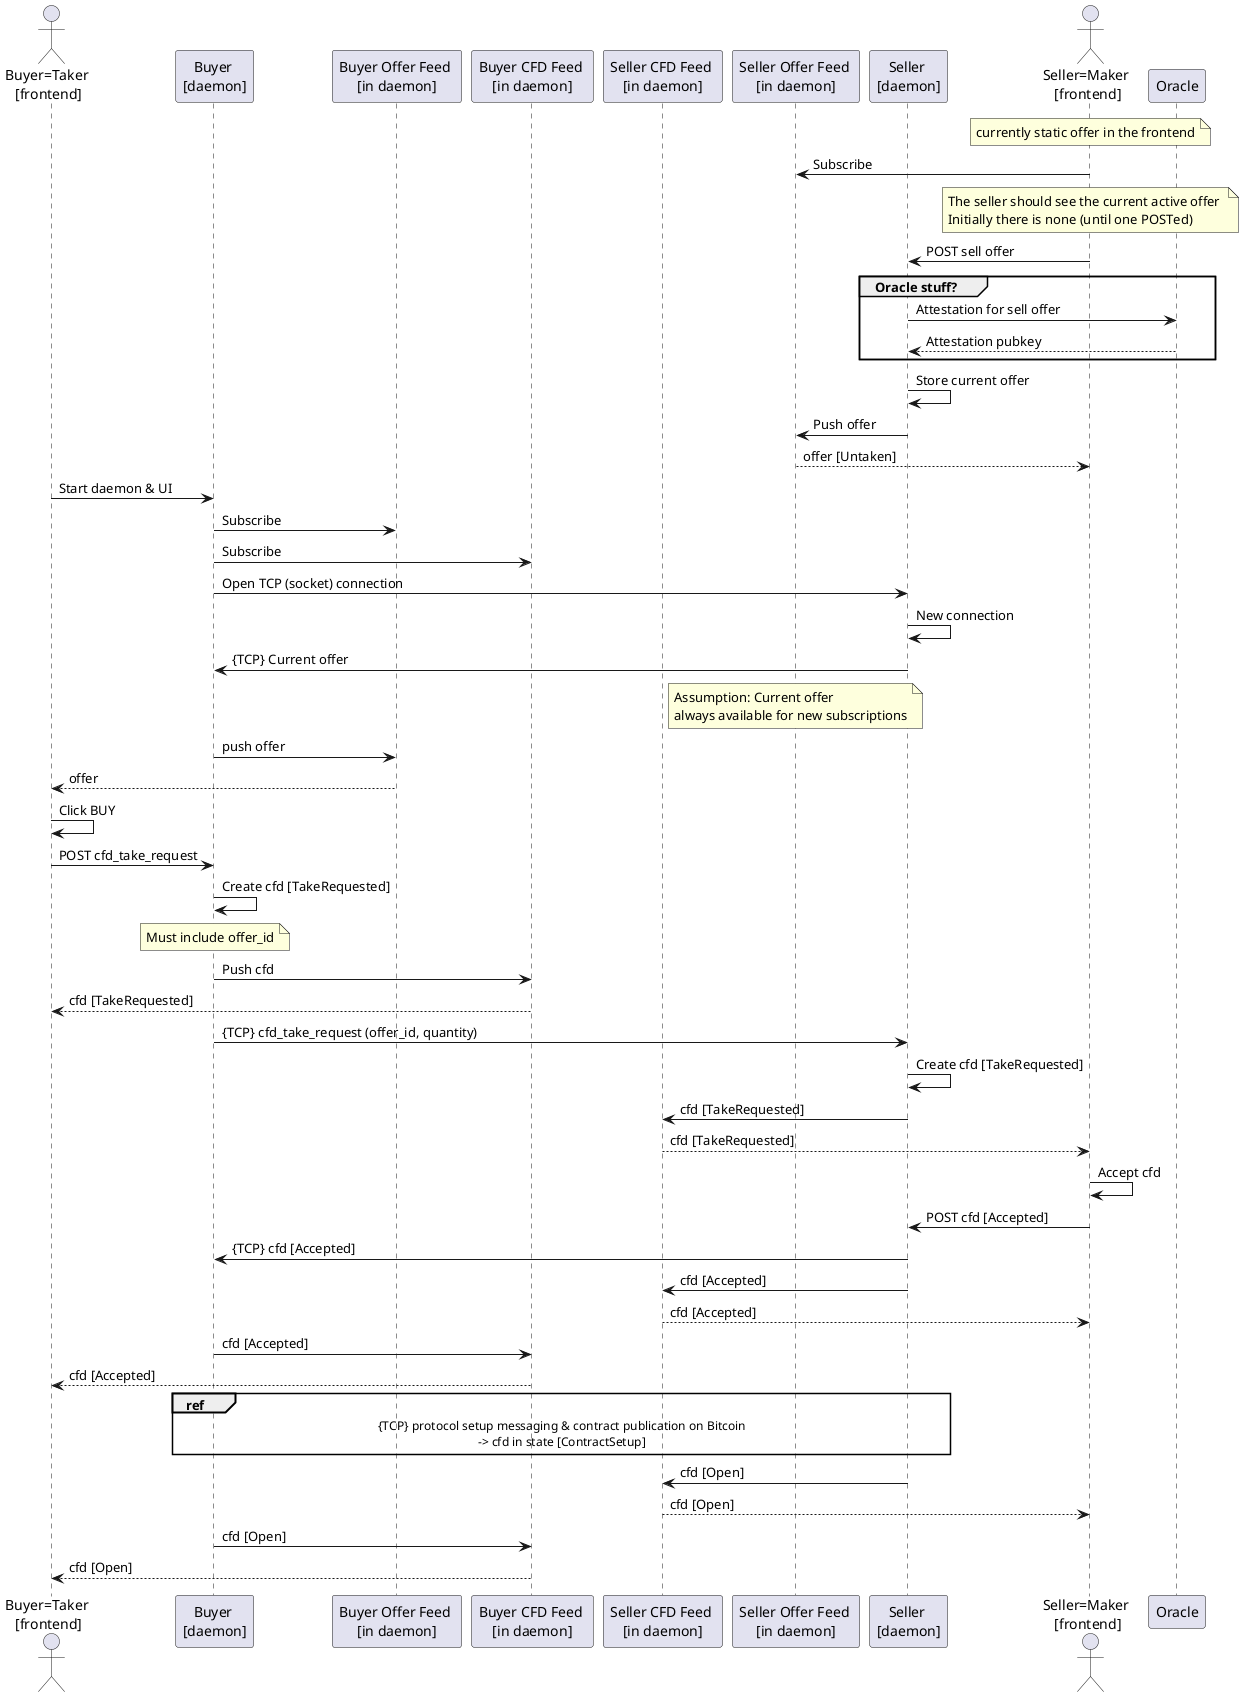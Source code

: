 @startuml

actor "Buyer=Taker \n[frontend]" as Buyer
participant "Buyer \n[daemon]" as BuyerApp
participant "Buyer Offer Feed \n[in daemon]" as BuyerOfferFeed
participant "Buyer CFD Feed \n[in daemon]" as BuyerCfdFeed
participant "Seller CFD Feed \n[in daemon]" as SellerCfdFeed
participant "Seller Offer Feed \n[in daemon]" as SellerOfferFeed
participant "Seller \n[daemon]" as SellerApp
actor "Seller=Maker \n[frontend]" as Seller
participant Oracle as Oracle

note over Seller : currently static offer in the frontend
Seller -> SellerOfferFeed: Subscribe
note over Seller: The seller should see the current active offer \nInitially there is none (until one POSTed)
Seller -> SellerApp: POST sell offer

group Oracle stuff?
SellerApp -> Oracle: Attestation for sell offer
Oracle --> SellerApp: Attestation pubkey
end group

SellerApp -> SellerApp: Store current offer
SellerApp -> SellerOfferFeed: Push offer
SellerOfferFeed --> Seller: offer [Untaken]

Buyer -> BuyerApp: Start daemon & UI
BuyerApp -> BuyerOfferFeed: Subscribe
BuyerApp -> BuyerCfdFeed: Subscribe
BuyerApp -> SellerApp: Open TCP (socket) connection
SellerApp -> SellerApp: New connection
SellerApp -> BuyerApp: {TCP} Current offer

note over SellerOfferFeed : Assumption: Current offer \nalways available for new subscriptions
BuyerApp -> BuyerOfferFeed: push offer
BuyerOfferFeed --> Buyer: offer

Buyer -> Buyer: Click BUY
Buyer -> BuyerApp: POST cfd_take_request
BuyerApp -> BuyerApp: Create cfd [TakeRequested]
note over BuyerApp: Must include offer_id

BuyerApp -> BuyerCfdFeed: Push cfd
BuyerCfdFeed --> Buyer: cfd [TakeRequested]

BuyerApp -> SellerApp: {TCP} cfd_take_request (offer_id, quantity)
SellerApp -> SellerApp: Create cfd [TakeRequested]
SellerApp -> SellerCfdFeed: cfd [TakeRequested]
SellerCfdFeed --> Seller: cfd [TakeRequested]
Seller -> Seller: Accept cfd
Seller -> SellerApp: POST cfd [Accepted]
SellerApp -> BuyerApp: {TCP} cfd [Accepted]
SellerApp -> SellerCfdFeed: cfd [Accepted]
SellerCfdFeed --> Seller: cfd [Accepted]
BuyerApp -> BuyerCfdFeed: cfd [Accepted]
BuyerCfdFeed --> Buyer: cfd [Accepted]

ref over BuyerApp, SellerApp: {TCP} protocol setup messaging & contract publication on Bitcoin\n-> cfd in state [ContractSetup]

SellerApp -> SellerCfdFeed: cfd [Open]
SellerCfdFeed --> Seller: cfd [Open]
BuyerApp -> BuyerCfdFeed: cfd [Open]
BuyerCfdFeed --> Buyer: cfd [Open]



@enduml
